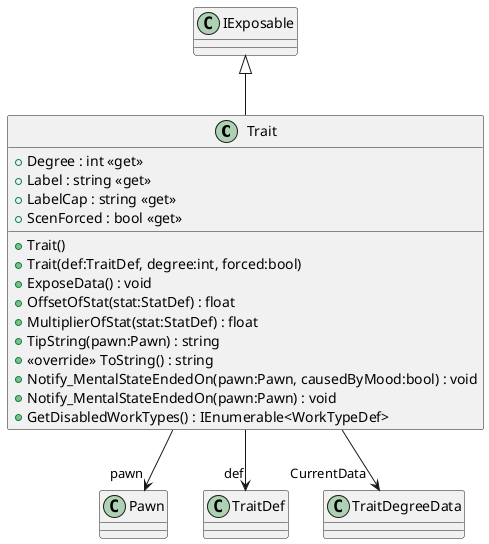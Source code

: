 @startuml
class Trait {
    + Degree : int <<get>>
    + Label : string <<get>>
    + LabelCap : string <<get>>
    + ScenForced : bool <<get>>
    + Trait()
    + Trait(def:TraitDef, degree:int, forced:bool)
    + ExposeData() : void
    + OffsetOfStat(stat:StatDef) : float
    + MultiplierOfStat(stat:StatDef) : float
    + TipString(pawn:Pawn) : string
    + <<override>> ToString() : string
    + Notify_MentalStateEndedOn(pawn:Pawn, causedByMood:bool) : void
    + Notify_MentalStateEndedOn(pawn:Pawn) : void
    + GetDisabledWorkTypes() : IEnumerable<WorkTypeDef>
}
IExposable <|-- Trait
Trait --> "pawn" Pawn
Trait --> "def" TraitDef
Trait --> "CurrentData" TraitDegreeData
@enduml
